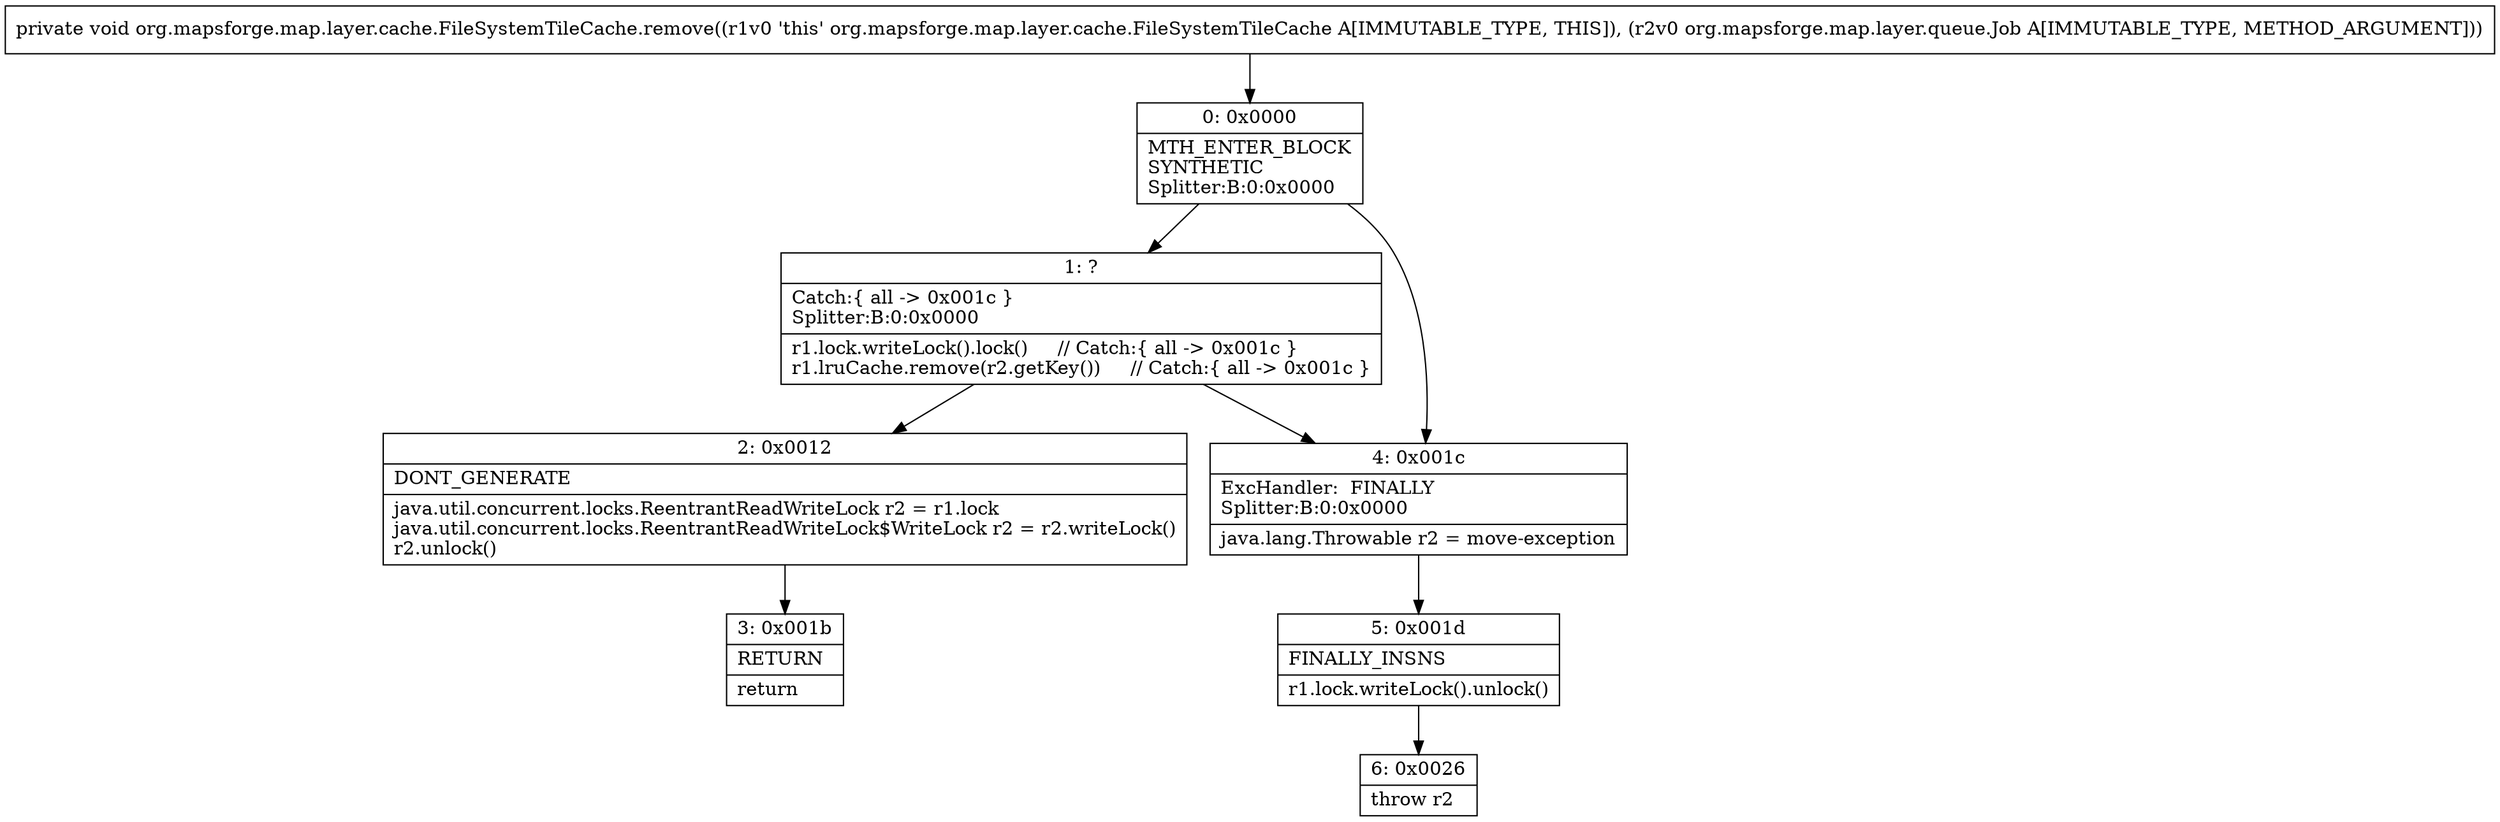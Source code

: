 digraph "CFG fororg.mapsforge.map.layer.cache.FileSystemTileCache.remove(Lorg\/mapsforge\/map\/layer\/queue\/Job;)V" {
Node_0 [shape=record,label="{0\:\ 0x0000|MTH_ENTER_BLOCK\lSYNTHETIC\lSplitter:B:0:0x0000\l}"];
Node_1 [shape=record,label="{1\:\ ?|Catch:\{ all \-\> 0x001c \}\lSplitter:B:0:0x0000\l|r1.lock.writeLock().lock()     \/\/ Catch:\{ all \-\> 0x001c \}\lr1.lruCache.remove(r2.getKey())     \/\/ Catch:\{ all \-\> 0x001c \}\l}"];
Node_2 [shape=record,label="{2\:\ 0x0012|DONT_GENERATE\l|java.util.concurrent.locks.ReentrantReadWriteLock r2 = r1.lock\ljava.util.concurrent.locks.ReentrantReadWriteLock$WriteLock r2 = r2.writeLock()\lr2.unlock()\l}"];
Node_3 [shape=record,label="{3\:\ 0x001b|RETURN\l|return\l}"];
Node_4 [shape=record,label="{4\:\ 0x001c|ExcHandler:  FINALLY\lSplitter:B:0:0x0000\l|java.lang.Throwable r2 = move\-exception\l}"];
Node_5 [shape=record,label="{5\:\ 0x001d|FINALLY_INSNS\l|r1.lock.writeLock().unlock()\l}"];
Node_6 [shape=record,label="{6\:\ 0x0026|throw r2\l}"];
MethodNode[shape=record,label="{private void org.mapsforge.map.layer.cache.FileSystemTileCache.remove((r1v0 'this' org.mapsforge.map.layer.cache.FileSystemTileCache A[IMMUTABLE_TYPE, THIS]), (r2v0 org.mapsforge.map.layer.queue.Job A[IMMUTABLE_TYPE, METHOD_ARGUMENT])) }"];
MethodNode -> Node_0;
Node_0 -> Node_1;
Node_0 -> Node_4;
Node_1 -> Node_2;
Node_1 -> Node_4;
Node_2 -> Node_3;
Node_4 -> Node_5;
Node_5 -> Node_6;
}

